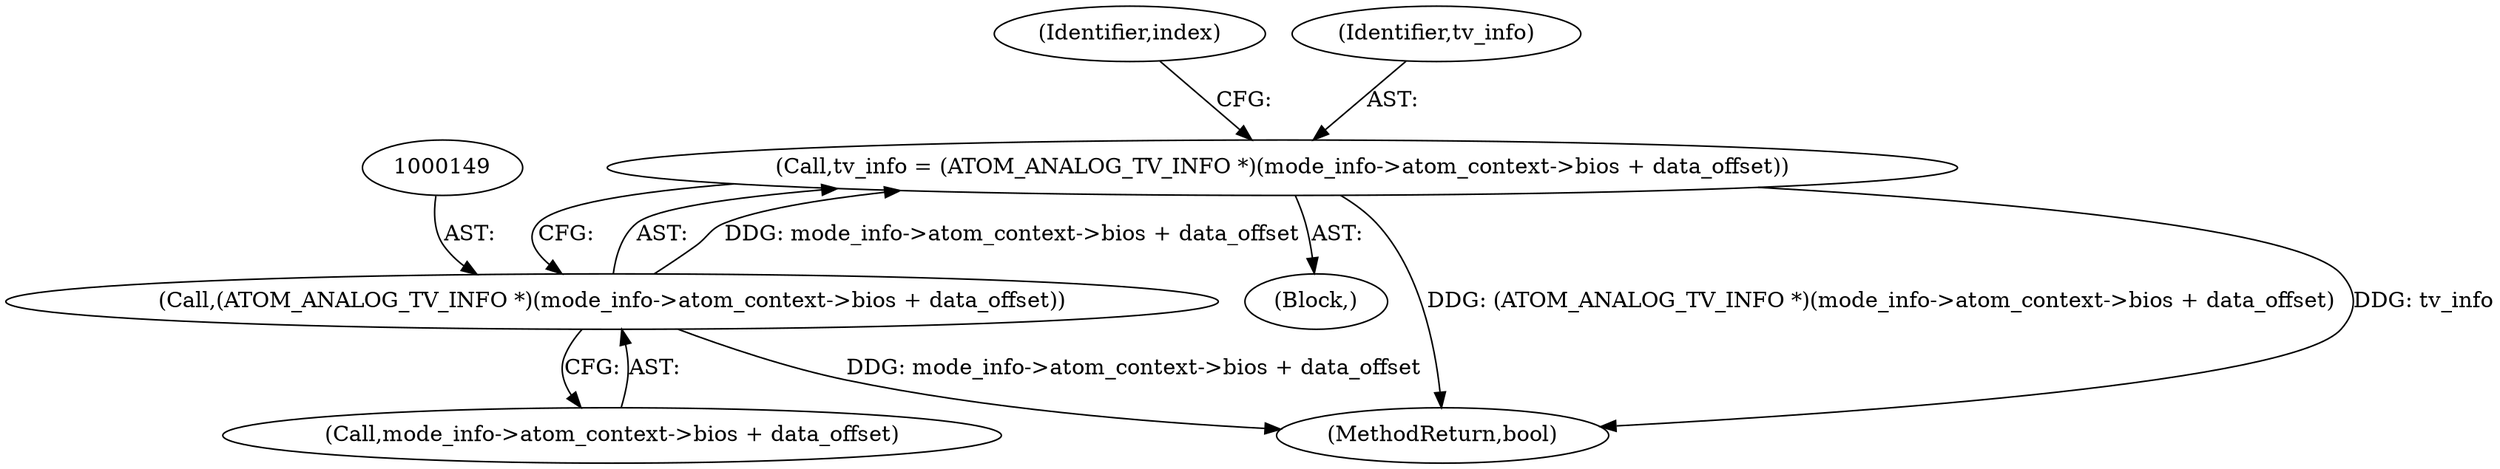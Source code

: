 digraph "0_linux_0031c41be5c529f8329e327b63cde92ba1284842@integer" {
"1000146" [label="(Call,tv_info = (ATOM_ANALOG_TV_INFO *)(mode_info->atom_context->bios + data_offset))"];
"1000148" [label="(Call,(ATOM_ANALOG_TV_INFO *)(mode_info->atom_context->bios + data_offset))"];
"1000144" [label="(Block,)"];
"1000148" [label="(Call,(ATOM_ANALOG_TV_INFO *)(mode_info->atom_context->bios + data_offset))"];
"1000150" [label="(Call,mode_info->atom_context->bios + data_offset)"];
"1000159" [label="(Identifier,index)"];
"1000558" [label="(MethodReturn,bool)"];
"1000147" [label="(Identifier,tv_info)"];
"1000146" [label="(Call,tv_info = (ATOM_ANALOG_TV_INFO *)(mode_info->atom_context->bios + data_offset))"];
"1000146" -> "1000144"  [label="AST: "];
"1000146" -> "1000148"  [label="CFG: "];
"1000147" -> "1000146"  [label="AST: "];
"1000148" -> "1000146"  [label="AST: "];
"1000159" -> "1000146"  [label="CFG: "];
"1000146" -> "1000558"  [label="DDG: (ATOM_ANALOG_TV_INFO *)(mode_info->atom_context->bios + data_offset)"];
"1000146" -> "1000558"  [label="DDG: tv_info"];
"1000148" -> "1000146"  [label="DDG: mode_info->atom_context->bios + data_offset"];
"1000148" -> "1000150"  [label="CFG: "];
"1000149" -> "1000148"  [label="AST: "];
"1000150" -> "1000148"  [label="AST: "];
"1000148" -> "1000558"  [label="DDG: mode_info->atom_context->bios + data_offset"];
}
